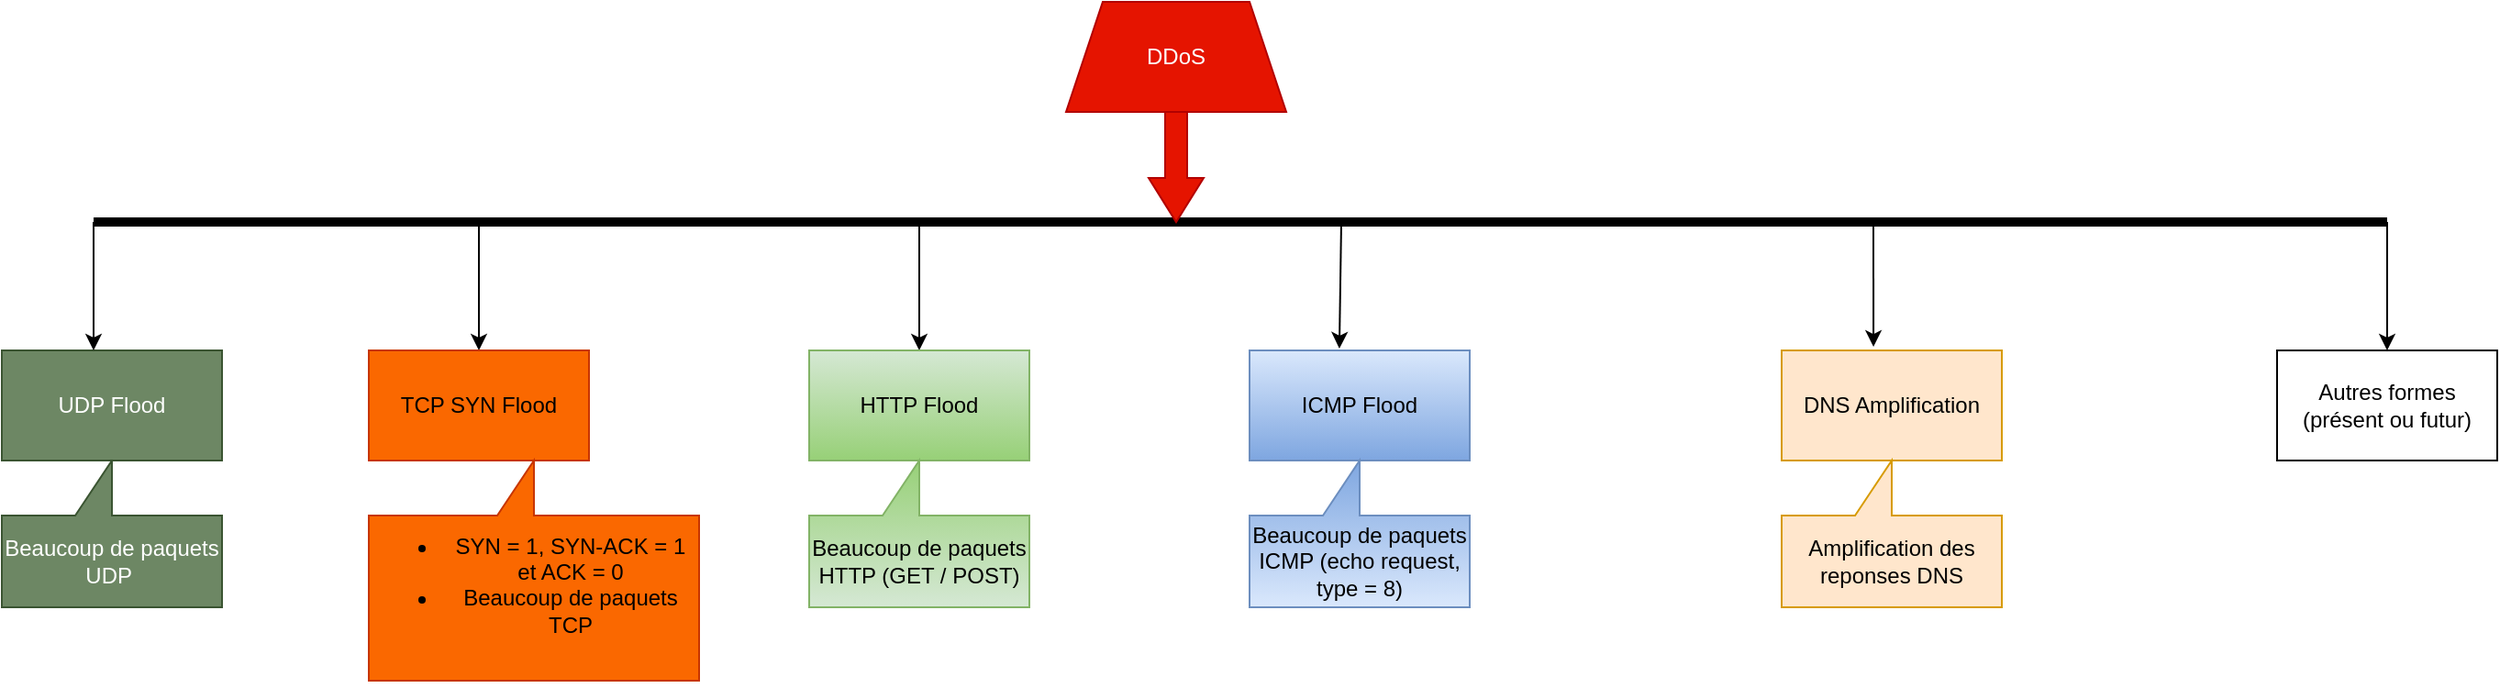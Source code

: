 <mxfile version="28.2.7">
  <diagram name="Page-1" id="8GoP4pXTAJeNQwZ-7J2Y">
    <mxGraphModel dx="702" dy="490" grid="1" gridSize="10" guides="1" tooltips="1" connect="1" arrows="1" fold="1" page="1" pageScale="1" pageWidth="827" pageHeight="1169" math="0" shadow="0">
      <root>
        <mxCell id="0" />
        <mxCell id="1" parent="0" />
        <mxCell id="BXPehmbD7InBfsYG5QD0-1" value="DDoS" style="shape=trapezoid;perimeter=trapezoidPerimeter;whiteSpace=wrap;html=1;fixedSize=1;fillColor=#E51400;fontColor=#ffffff;strokeColor=#B20000;" parent="1" vertex="1">
          <mxGeometry x="680" y="50" width="120" height="60" as="geometry" />
        </mxCell>
        <mxCell id="BXPehmbD7InBfsYG5QD0-2" value="" style="endArrow=none;html=1;rounded=0;endSize=11;startSize=11;jumpSize=10;strokeWidth=5;strokeColor=light-dark(#000000,#FF9281);" parent="1" edge="1">
          <mxGeometry width="50" height="50" relative="1" as="geometry">
            <mxPoint x="150" y="170" as="sourcePoint" />
            <mxPoint x="1400" y="170" as="targetPoint" />
          </mxGeometry>
        </mxCell>
        <mxCell id="BXPehmbD7InBfsYG5QD0-3" value="" style="shape=singleArrow;whiteSpace=wrap;html=1;arrowWidth=0.4;arrowSize=0.4;fillColor=#e51400;strokeColor=#B20000;fontColor=#ffffff;direction=south;" parent="1" vertex="1">
          <mxGeometry x="725" y="110" width="30" height="60" as="geometry" />
        </mxCell>
        <mxCell id="BXPehmbD7InBfsYG5QD0-5" value="Beaucoup de paquets UDP&amp;nbsp;" style="shape=callout;whiteSpace=wrap;html=1;perimeter=calloutPerimeter;direction=west;fillColor=#6d8764;fontColor=#ffffff;strokeColor=#3A5431;" parent="1" vertex="1">
          <mxGeometry x="100" y="300" width="120" height="80" as="geometry" />
        </mxCell>
        <mxCell id="BXPehmbD7InBfsYG5QD0-6" value="UDP Flood" style="rounded=0;whiteSpace=wrap;html=1;fillColor=#6d8764;fontColor=#ffffff;strokeColor=#3A5431;" parent="1" vertex="1">
          <mxGeometry x="100" y="240" width="120" height="60" as="geometry" />
        </mxCell>
        <mxCell id="BXPehmbD7InBfsYG5QD0-8" value="" style="endArrow=classic;html=1;rounded=0;" parent="1" edge="1">
          <mxGeometry width="50" height="50" relative="1" as="geometry">
            <mxPoint x="150" y="170" as="sourcePoint" />
            <mxPoint x="150" y="240" as="targetPoint" />
          </mxGeometry>
        </mxCell>
        <mxCell id="BXPehmbD7InBfsYG5QD0-9" value="" style="endArrow=classic;html=1;rounded=0;" parent="1" edge="1">
          <mxGeometry width="50" height="50" relative="1" as="geometry">
            <mxPoint x="360" y="170" as="sourcePoint" />
            <mxPoint x="360" y="240" as="targetPoint" />
          </mxGeometry>
        </mxCell>
        <mxCell id="BXPehmbD7InBfsYG5QD0-10" value="TCP SYN Flood" style="rounded=0;whiteSpace=wrap;html=1;fillColor=#fa6800;fontColor=#000000;strokeColor=#C73500;" parent="1" vertex="1">
          <mxGeometry x="300" y="240" width="120" height="60" as="geometry" />
        </mxCell>
        <mxCell id="BXPehmbD7InBfsYG5QD0-11" value="&lt;ul&gt;&lt;li&gt;SYN = 1, SYN-ACK = 1 et ACK = 0&lt;/li&gt;&lt;li&gt;Beaucoup de paquets TCP&lt;/li&gt;&lt;/ul&gt;&lt;div&gt;&lt;br&gt;&lt;/div&gt;" style="shape=callout;whiteSpace=wrap;html=1;perimeter=calloutPerimeter;direction=west;fillColor=#fa6800;fontColor=#000000;strokeColor=#C73500;" parent="1" vertex="1">
          <mxGeometry x="300" y="300" width="180" height="120" as="geometry" />
        </mxCell>
        <mxCell id="BXPehmbD7InBfsYG5QD0-12" value="" style="endArrow=classic;html=1;rounded=0;" parent="1" edge="1">
          <mxGeometry width="50" height="50" relative="1" as="geometry">
            <mxPoint x="600" y="170" as="sourcePoint" />
            <mxPoint x="600" y="240" as="targetPoint" />
            <Array as="points" />
          </mxGeometry>
        </mxCell>
        <mxCell id="BXPehmbD7InBfsYG5QD0-13" value="HTTP Flood" style="rounded=0;whiteSpace=wrap;html=1;fillColor=#d5e8d4;gradientColor=#97d077;strokeColor=#82b366;" parent="1" vertex="1">
          <mxGeometry x="540" y="240" width="120" height="60" as="geometry" />
        </mxCell>
        <mxCell id="BXPehmbD7InBfsYG5QD0-14" value="ICMP Flood" style="rounded=0;whiteSpace=wrap;html=1;fillColor=#dae8fc;gradientColor=#7ea6e0;strokeColor=#6c8ebf;" parent="1" vertex="1">
          <mxGeometry x="780" y="240" width="120" height="60" as="geometry" />
        </mxCell>
        <mxCell id="BXPehmbD7InBfsYG5QD0-16" value="" style="endArrow=classic;html=1;rounded=0;entryX=0.408;entryY=-0.017;entryDx=0;entryDy=0;entryPerimeter=0;" parent="1" target="BXPehmbD7InBfsYG5QD0-14" edge="1">
          <mxGeometry width="50" height="50" relative="1" as="geometry">
            <mxPoint x="830" y="170" as="sourcePoint" />
            <mxPoint x="810" y="250" as="targetPoint" />
          </mxGeometry>
        </mxCell>
        <mxCell id="BXPehmbD7InBfsYG5QD0-17" value="DNS Amplification" style="rounded=0;whiteSpace=wrap;html=1;fillColor=#ffe6cc;strokeColor=#d79b00;" parent="1" vertex="1">
          <mxGeometry x="1070" y="240" width="120" height="60" as="geometry" />
        </mxCell>
        <mxCell id="BXPehmbD7InBfsYG5QD0-18" value="" style="endArrow=classic;html=1;rounded=0;entryX=0.417;entryY=-0.033;entryDx=0;entryDy=0;entryPerimeter=0;" parent="1" target="BXPehmbD7InBfsYG5QD0-17" edge="1">
          <mxGeometry width="50" height="50" relative="1" as="geometry">
            <mxPoint x="1120" y="170" as="sourcePoint" />
            <mxPoint x="1010" y="250" as="targetPoint" />
          </mxGeometry>
        </mxCell>
        <mxCell id="BXPehmbD7InBfsYG5QD0-19" value="Beaucoup de paquets HTTP (GET / POST)" style="shape=callout;whiteSpace=wrap;html=1;perimeter=calloutPerimeter;direction=west;fillColor=#d5e8d4;gradientColor=#97d077;strokeColor=#82b366;" parent="1" vertex="1">
          <mxGeometry x="540" y="300" width="120" height="80" as="geometry" />
        </mxCell>
        <mxCell id="BXPehmbD7InBfsYG5QD0-20" value="Beaucoup de paquets ICMP (echo request, type = 8)" style="shape=callout;whiteSpace=wrap;html=1;perimeter=calloutPerimeter;direction=west;fillColor=#dae8fc;gradientColor=#7ea6e0;strokeColor=#6c8ebf;" parent="1" vertex="1">
          <mxGeometry x="780" y="300" width="120" height="80" as="geometry" />
        </mxCell>
        <mxCell id="BXPehmbD7InBfsYG5QD0-21" value="Amplification des reponses DNS" style="shape=callout;whiteSpace=wrap;html=1;perimeter=calloutPerimeter;direction=west;fillColor=#ffe6cc;strokeColor=#d79b00;" parent="1" vertex="1">
          <mxGeometry x="1070" y="300" width="120" height="80" as="geometry" />
        </mxCell>
        <mxCell id="BXPehmbD7InBfsYG5QD0-24" value="Autres formes (présent ou futur)" style="rounded=0;whiteSpace=wrap;html=1;" parent="1" vertex="1">
          <mxGeometry x="1340" y="240" width="120" height="60" as="geometry" />
        </mxCell>
        <mxCell id="BXPehmbD7InBfsYG5QD0-25" value="" style="endArrow=classic;html=1;rounded=0;entryX=0.5;entryY=0;entryDx=0;entryDy=0;" parent="1" target="BXPehmbD7InBfsYG5QD0-24" edge="1">
          <mxGeometry width="50" height="50" relative="1" as="geometry">
            <mxPoint x="1400" y="170" as="sourcePoint" />
            <mxPoint x="1240" y="200" as="targetPoint" />
          </mxGeometry>
        </mxCell>
      </root>
    </mxGraphModel>
  </diagram>
</mxfile>
